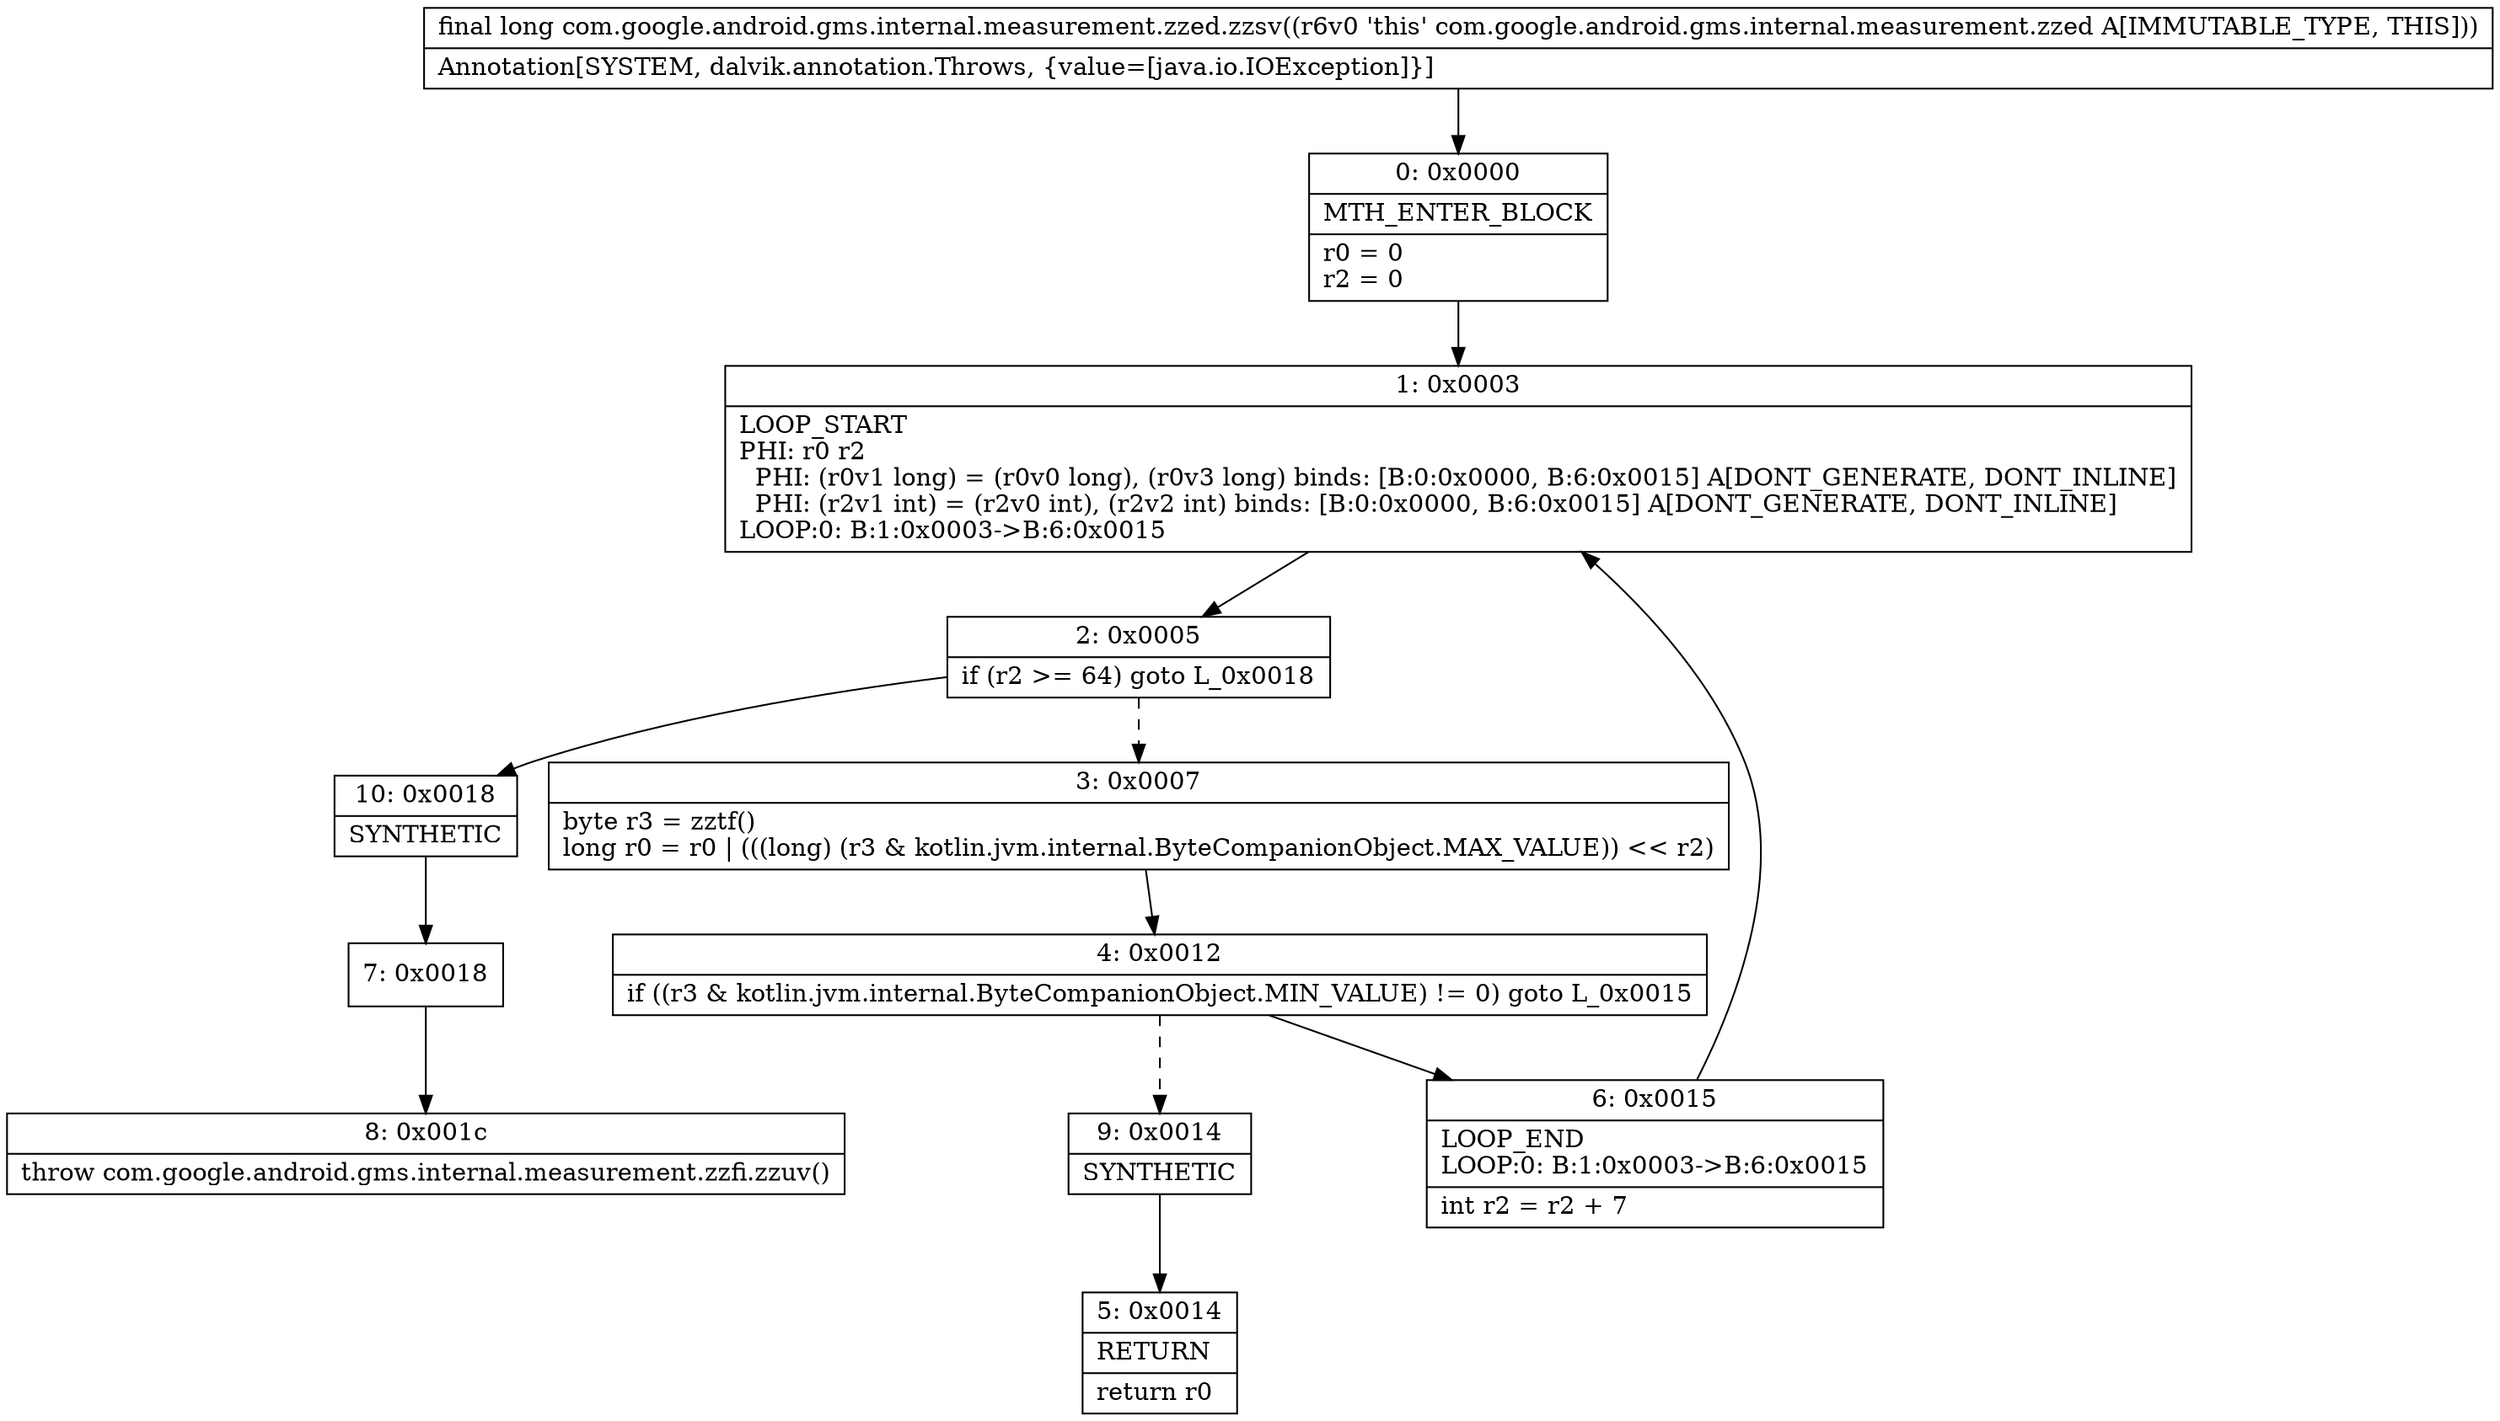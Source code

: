 digraph "CFG forcom.google.android.gms.internal.measurement.zzed.zzsv()J" {
Node_0 [shape=record,label="{0\:\ 0x0000|MTH_ENTER_BLOCK\l|r0 = 0\lr2 = 0\l}"];
Node_1 [shape=record,label="{1\:\ 0x0003|LOOP_START\lPHI: r0 r2 \l  PHI: (r0v1 long) = (r0v0 long), (r0v3 long) binds: [B:0:0x0000, B:6:0x0015] A[DONT_GENERATE, DONT_INLINE]\l  PHI: (r2v1 int) = (r2v0 int), (r2v2 int) binds: [B:0:0x0000, B:6:0x0015] A[DONT_GENERATE, DONT_INLINE]\lLOOP:0: B:1:0x0003\-\>B:6:0x0015\l}"];
Node_2 [shape=record,label="{2\:\ 0x0005|if (r2 \>= 64) goto L_0x0018\l}"];
Node_3 [shape=record,label="{3\:\ 0x0007|byte r3 = zztf()\llong r0 = r0 \| (((long) (r3 & kotlin.jvm.internal.ByteCompanionObject.MAX_VALUE)) \<\< r2)\l}"];
Node_4 [shape=record,label="{4\:\ 0x0012|if ((r3 & kotlin.jvm.internal.ByteCompanionObject.MIN_VALUE) != 0) goto L_0x0015\l}"];
Node_5 [shape=record,label="{5\:\ 0x0014|RETURN\l|return r0\l}"];
Node_6 [shape=record,label="{6\:\ 0x0015|LOOP_END\lLOOP:0: B:1:0x0003\-\>B:6:0x0015\l|int r2 = r2 + 7\l}"];
Node_7 [shape=record,label="{7\:\ 0x0018}"];
Node_8 [shape=record,label="{8\:\ 0x001c|throw com.google.android.gms.internal.measurement.zzfi.zzuv()\l}"];
Node_9 [shape=record,label="{9\:\ 0x0014|SYNTHETIC\l}"];
Node_10 [shape=record,label="{10\:\ 0x0018|SYNTHETIC\l}"];
MethodNode[shape=record,label="{final long com.google.android.gms.internal.measurement.zzed.zzsv((r6v0 'this' com.google.android.gms.internal.measurement.zzed A[IMMUTABLE_TYPE, THIS]))  | Annotation[SYSTEM, dalvik.annotation.Throws, \{value=[java.io.IOException]\}]\l}"];
MethodNode -> Node_0;
Node_0 -> Node_1;
Node_1 -> Node_2;
Node_2 -> Node_3[style=dashed];
Node_2 -> Node_10;
Node_3 -> Node_4;
Node_4 -> Node_6;
Node_4 -> Node_9[style=dashed];
Node_6 -> Node_1;
Node_7 -> Node_8;
Node_9 -> Node_5;
Node_10 -> Node_7;
}

